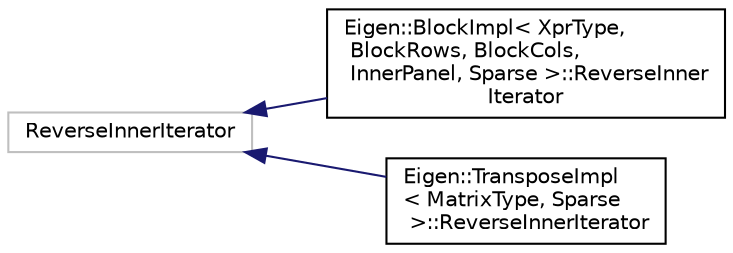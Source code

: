 digraph "Graphical Class Hierarchy"
{
  edge [fontname="Helvetica",fontsize="10",labelfontname="Helvetica",labelfontsize="10"];
  node [fontname="Helvetica",fontsize="10",shape=record];
  rankdir="LR";
  Node1 [label="ReverseInnerIterator",height=0.2,width=0.4,color="grey75", fillcolor="white", style="filled"];
  Node1 -> Node2 [dir="back",color="midnightblue",fontsize="10",style="solid",fontname="Helvetica"];
  Node2 [label="Eigen::BlockImpl\< XprType,\l BlockRows, BlockCols,\l InnerPanel, Sparse \>::ReverseInner\lIterator",height=0.2,width=0.4,color="black", fillcolor="white", style="filled",URL="$class_eigen_1_1_block_impl_3_01_xpr_type_00_01_block_rows_00_01_block_cols_00_01_inner_panel_00_df146558d5f2b799f5407ef625a3c087.html"];
  Node1 -> Node3 [dir="back",color="midnightblue",fontsize="10",style="solid",fontname="Helvetica"];
  Node3 [label="Eigen::TransposeImpl\l\< MatrixType, Sparse\l \>::ReverseInnerIterator",height=0.2,width=0.4,color="black", fillcolor="white", style="filled",URL="$class_eigen_1_1_transpose_impl_3_01_matrix_type_00_01_sparse_01_4_1_1_reverse_inner_iterator.html"];
}
